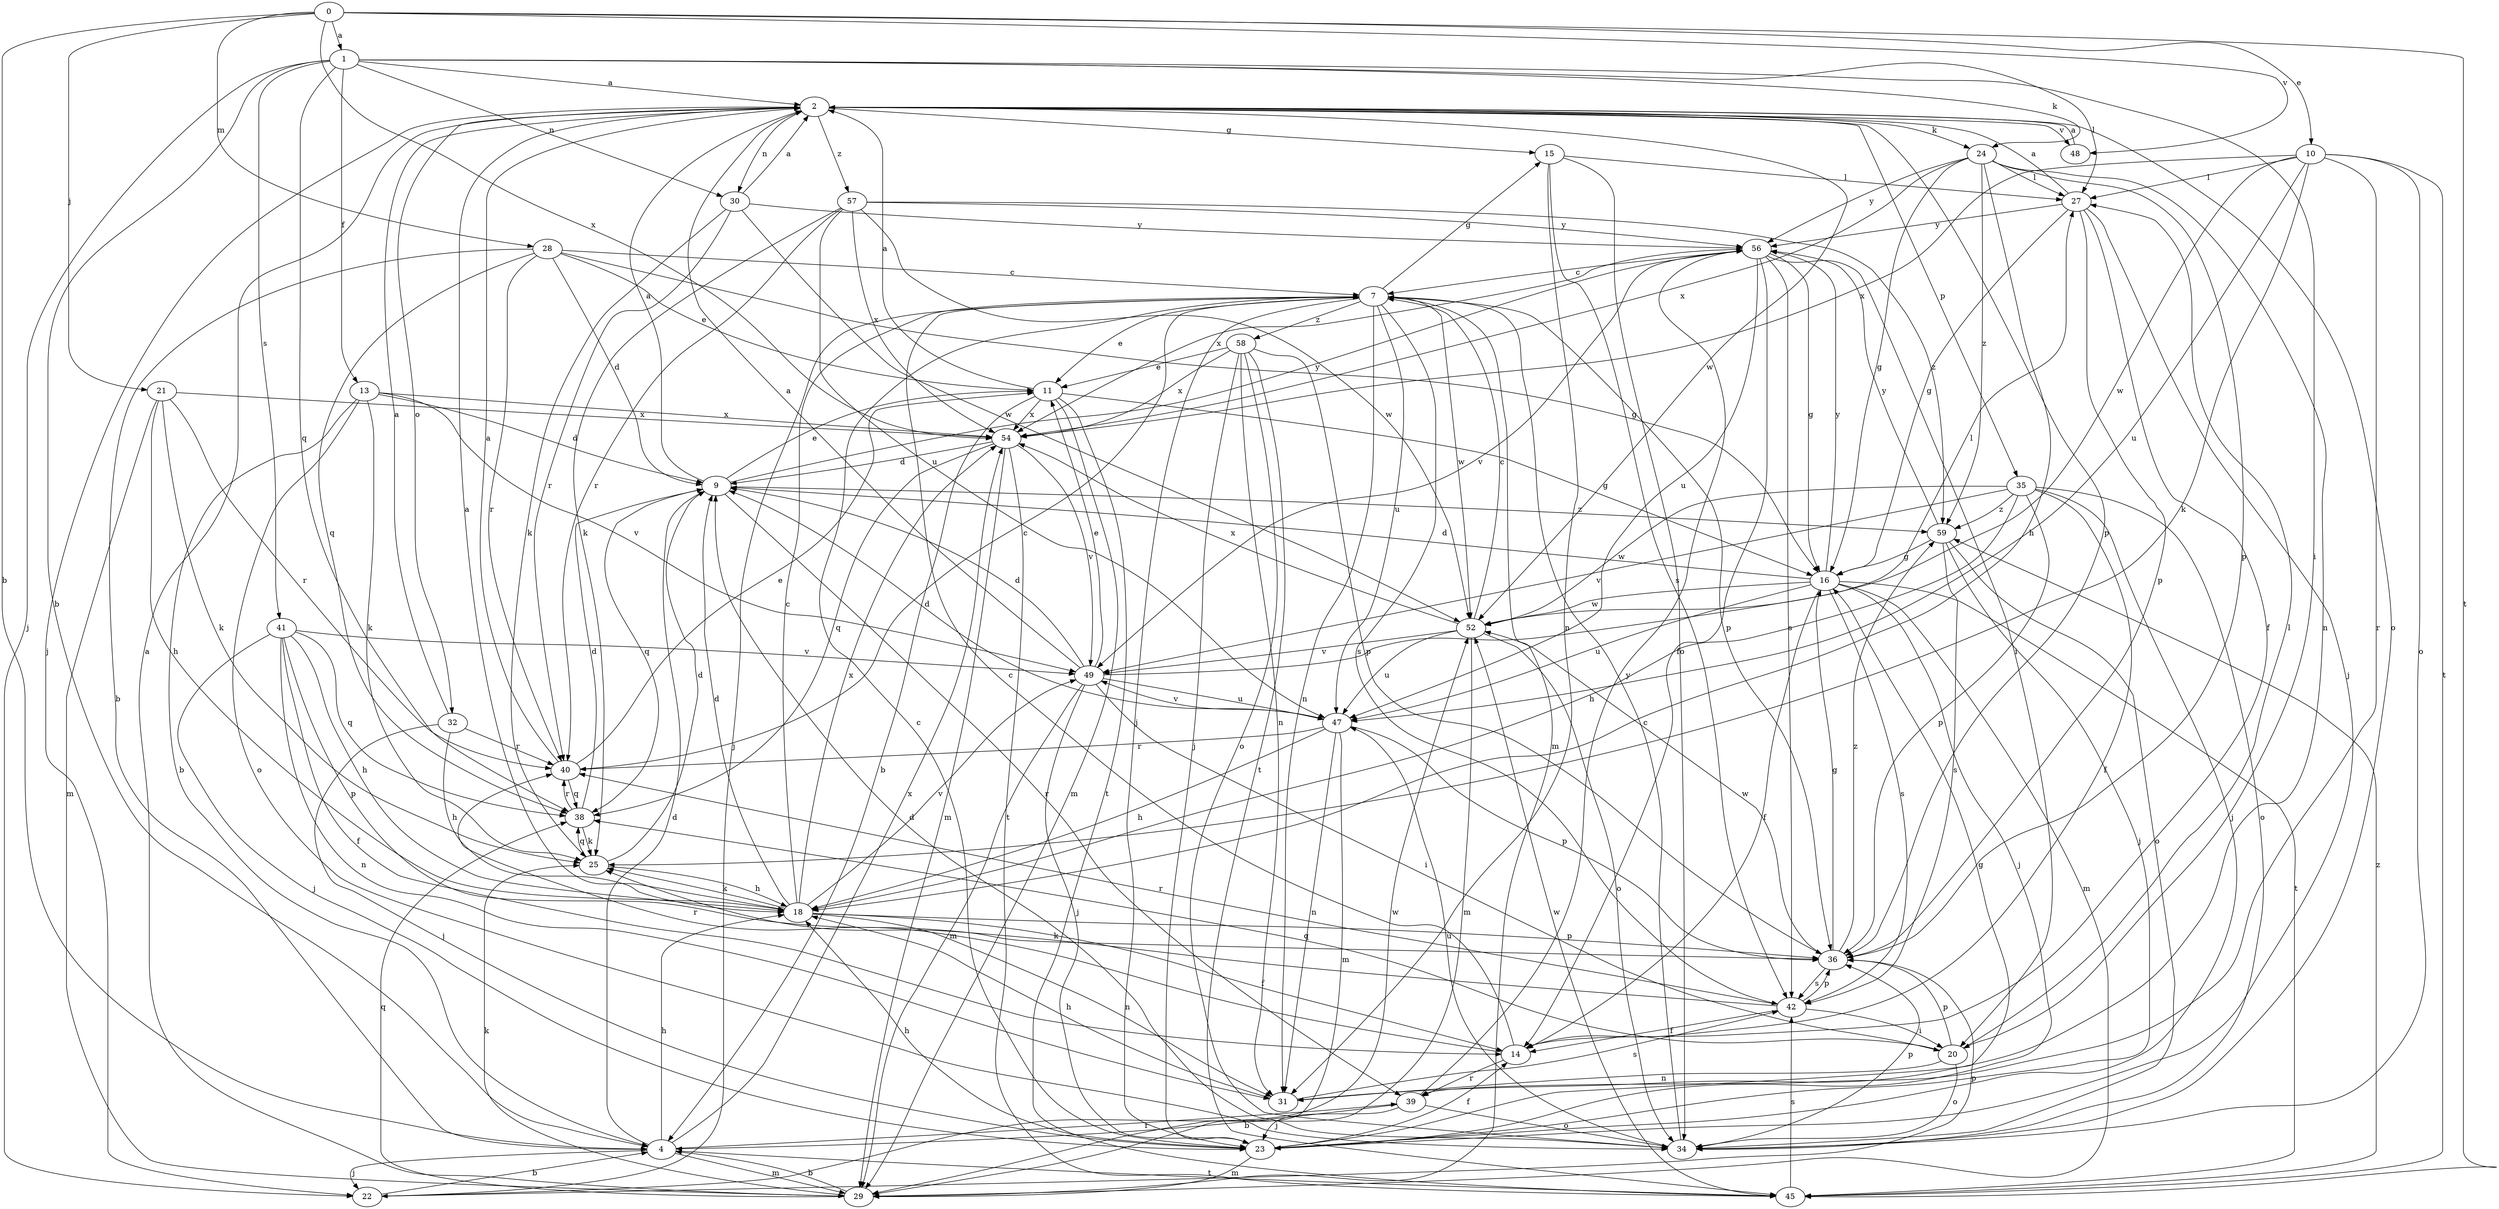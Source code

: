 strict digraph  {
0;
1;
2;
4;
7;
9;
10;
11;
13;
14;
15;
16;
18;
20;
21;
22;
23;
24;
25;
27;
28;
29;
30;
31;
32;
34;
35;
36;
38;
39;
40;
41;
42;
45;
47;
48;
49;
52;
54;
56;
57;
58;
59;
0 -> 1  [label=a];
0 -> 4  [label=b];
0 -> 10  [label=e];
0 -> 21  [label=j];
0 -> 28  [label=m];
0 -> 45  [label=t];
0 -> 48  [label=v];
0 -> 54  [label=x];
1 -> 2  [label=a];
1 -> 4  [label=b];
1 -> 13  [label=f];
1 -> 20  [label=i];
1 -> 22  [label=j];
1 -> 24  [label=k];
1 -> 27  [label=l];
1 -> 30  [label=n];
1 -> 38  [label=q];
1 -> 41  [label=s];
2 -> 15  [label=g];
2 -> 22  [label=j];
2 -> 24  [label=k];
2 -> 30  [label=n];
2 -> 32  [label=o];
2 -> 34  [label=o];
2 -> 35  [label=p];
2 -> 36  [label=p];
2 -> 48  [label=v];
2 -> 52  [label=w];
2 -> 57  [label=z];
4 -> 9  [label=d];
4 -> 18  [label=h];
4 -> 22  [label=j];
4 -> 29  [label=m];
4 -> 39  [label=r];
4 -> 45  [label=t];
4 -> 54  [label=x];
7 -> 11  [label=e];
7 -> 15  [label=g];
7 -> 22  [label=j];
7 -> 23  [label=j];
7 -> 29  [label=m];
7 -> 31  [label=n];
7 -> 36  [label=p];
7 -> 42  [label=s];
7 -> 47  [label=u];
7 -> 52  [label=w];
7 -> 58  [label=z];
9 -> 2  [label=a];
9 -> 11  [label=e];
9 -> 38  [label=q];
9 -> 39  [label=r];
9 -> 56  [label=y];
9 -> 59  [label=z];
10 -> 25  [label=k];
10 -> 27  [label=l];
10 -> 34  [label=o];
10 -> 39  [label=r];
10 -> 45  [label=t];
10 -> 47  [label=u];
10 -> 52  [label=w];
10 -> 54  [label=x];
11 -> 2  [label=a];
11 -> 4  [label=b];
11 -> 16  [label=g];
11 -> 29  [label=m];
11 -> 45  [label=t];
11 -> 54  [label=x];
13 -> 4  [label=b];
13 -> 9  [label=d];
13 -> 25  [label=k];
13 -> 34  [label=o];
13 -> 49  [label=v];
13 -> 54  [label=x];
14 -> 7  [label=c];
14 -> 39  [label=r];
14 -> 40  [label=r];
15 -> 27  [label=l];
15 -> 31  [label=n];
15 -> 34  [label=o];
15 -> 42  [label=s];
16 -> 9  [label=d];
16 -> 14  [label=f];
16 -> 23  [label=j];
16 -> 29  [label=m];
16 -> 42  [label=s];
16 -> 45  [label=t];
16 -> 47  [label=u];
16 -> 52  [label=w];
16 -> 56  [label=y];
18 -> 2  [label=a];
18 -> 7  [label=c];
18 -> 9  [label=d];
18 -> 14  [label=f];
18 -> 25  [label=k];
18 -> 31  [label=n];
18 -> 36  [label=p];
18 -> 49  [label=v];
18 -> 54  [label=x];
20 -> 27  [label=l];
20 -> 31  [label=n];
20 -> 34  [label=o];
20 -> 36  [label=p];
20 -> 38  [label=q];
21 -> 18  [label=h];
21 -> 25  [label=k];
21 -> 29  [label=m];
21 -> 40  [label=r];
21 -> 54  [label=x];
22 -> 4  [label=b];
22 -> 36  [label=p];
22 -> 52  [label=w];
23 -> 7  [label=c];
23 -> 14  [label=f];
23 -> 16  [label=g];
23 -> 18  [label=h];
23 -> 29  [label=m];
24 -> 16  [label=g];
24 -> 18  [label=h];
24 -> 27  [label=l];
24 -> 31  [label=n];
24 -> 36  [label=p];
24 -> 54  [label=x];
24 -> 56  [label=y];
24 -> 59  [label=z];
25 -> 9  [label=d];
25 -> 18  [label=h];
25 -> 38  [label=q];
27 -> 2  [label=a];
27 -> 14  [label=f];
27 -> 16  [label=g];
27 -> 23  [label=j];
27 -> 36  [label=p];
27 -> 56  [label=y];
28 -> 4  [label=b];
28 -> 7  [label=c];
28 -> 9  [label=d];
28 -> 11  [label=e];
28 -> 16  [label=g];
28 -> 38  [label=q];
28 -> 40  [label=r];
29 -> 2  [label=a];
29 -> 4  [label=b];
29 -> 25  [label=k];
29 -> 38  [label=q];
30 -> 2  [label=a];
30 -> 25  [label=k];
30 -> 40  [label=r];
30 -> 52  [label=w];
30 -> 56  [label=y];
31 -> 18  [label=h];
31 -> 42  [label=s];
32 -> 2  [label=a];
32 -> 18  [label=h];
32 -> 23  [label=j];
32 -> 40  [label=r];
34 -> 7  [label=c];
34 -> 9  [label=d];
34 -> 36  [label=p];
34 -> 47  [label=u];
35 -> 14  [label=f];
35 -> 18  [label=h];
35 -> 23  [label=j];
35 -> 34  [label=o];
35 -> 36  [label=p];
35 -> 49  [label=v];
35 -> 52  [label=w];
35 -> 59  [label=z];
36 -> 16  [label=g];
36 -> 42  [label=s];
36 -> 52  [label=w];
36 -> 59  [label=z];
38 -> 9  [label=d];
38 -> 25  [label=k];
38 -> 40  [label=r];
39 -> 4  [label=b];
39 -> 23  [label=j];
39 -> 34  [label=o];
39 -> 56  [label=y];
40 -> 2  [label=a];
40 -> 7  [label=c];
40 -> 11  [label=e];
40 -> 38  [label=q];
41 -> 14  [label=f];
41 -> 18  [label=h];
41 -> 23  [label=j];
41 -> 31  [label=n];
41 -> 36  [label=p];
41 -> 38  [label=q];
41 -> 49  [label=v];
42 -> 14  [label=f];
42 -> 20  [label=i];
42 -> 25  [label=k];
42 -> 36  [label=p];
42 -> 40  [label=r];
45 -> 42  [label=s];
45 -> 52  [label=w];
45 -> 59  [label=z];
47 -> 9  [label=d];
47 -> 18  [label=h];
47 -> 29  [label=m];
47 -> 31  [label=n];
47 -> 36  [label=p];
47 -> 40  [label=r];
47 -> 49  [label=v];
48 -> 2  [label=a];
49 -> 2  [label=a];
49 -> 9  [label=d];
49 -> 11  [label=e];
49 -> 20  [label=i];
49 -> 23  [label=j];
49 -> 27  [label=l];
49 -> 29  [label=m];
49 -> 47  [label=u];
52 -> 7  [label=c];
52 -> 29  [label=m];
52 -> 34  [label=o];
52 -> 47  [label=u];
52 -> 49  [label=v];
52 -> 54  [label=x];
54 -> 9  [label=d];
54 -> 29  [label=m];
54 -> 38  [label=q];
54 -> 45  [label=t];
54 -> 49  [label=v];
56 -> 7  [label=c];
56 -> 14  [label=f];
56 -> 16  [label=g];
56 -> 20  [label=i];
56 -> 42  [label=s];
56 -> 47  [label=u];
56 -> 49  [label=v];
56 -> 54  [label=x];
57 -> 25  [label=k];
57 -> 40  [label=r];
57 -> 47  [label=u];
57 -> 52  [label=w];
57 -> 54  [label=x];
57 -> 56  [label=y];
57 -> 59  [label=z];
58 -> 11  [label=e];
58 -> 23  [label=j];
58 -> 31  [label=n];
58 -> 34  [label=o];
58 -> 36  [label=p];
58 -> 45  [label=t];
58 -> 54  [label=x];
59 -> 16  [label=g];
59 -> 23  [label=j];
59 -> 34  [label=o];
59 -> 42  [label=s];
59 -> 56  [label=y];
}
